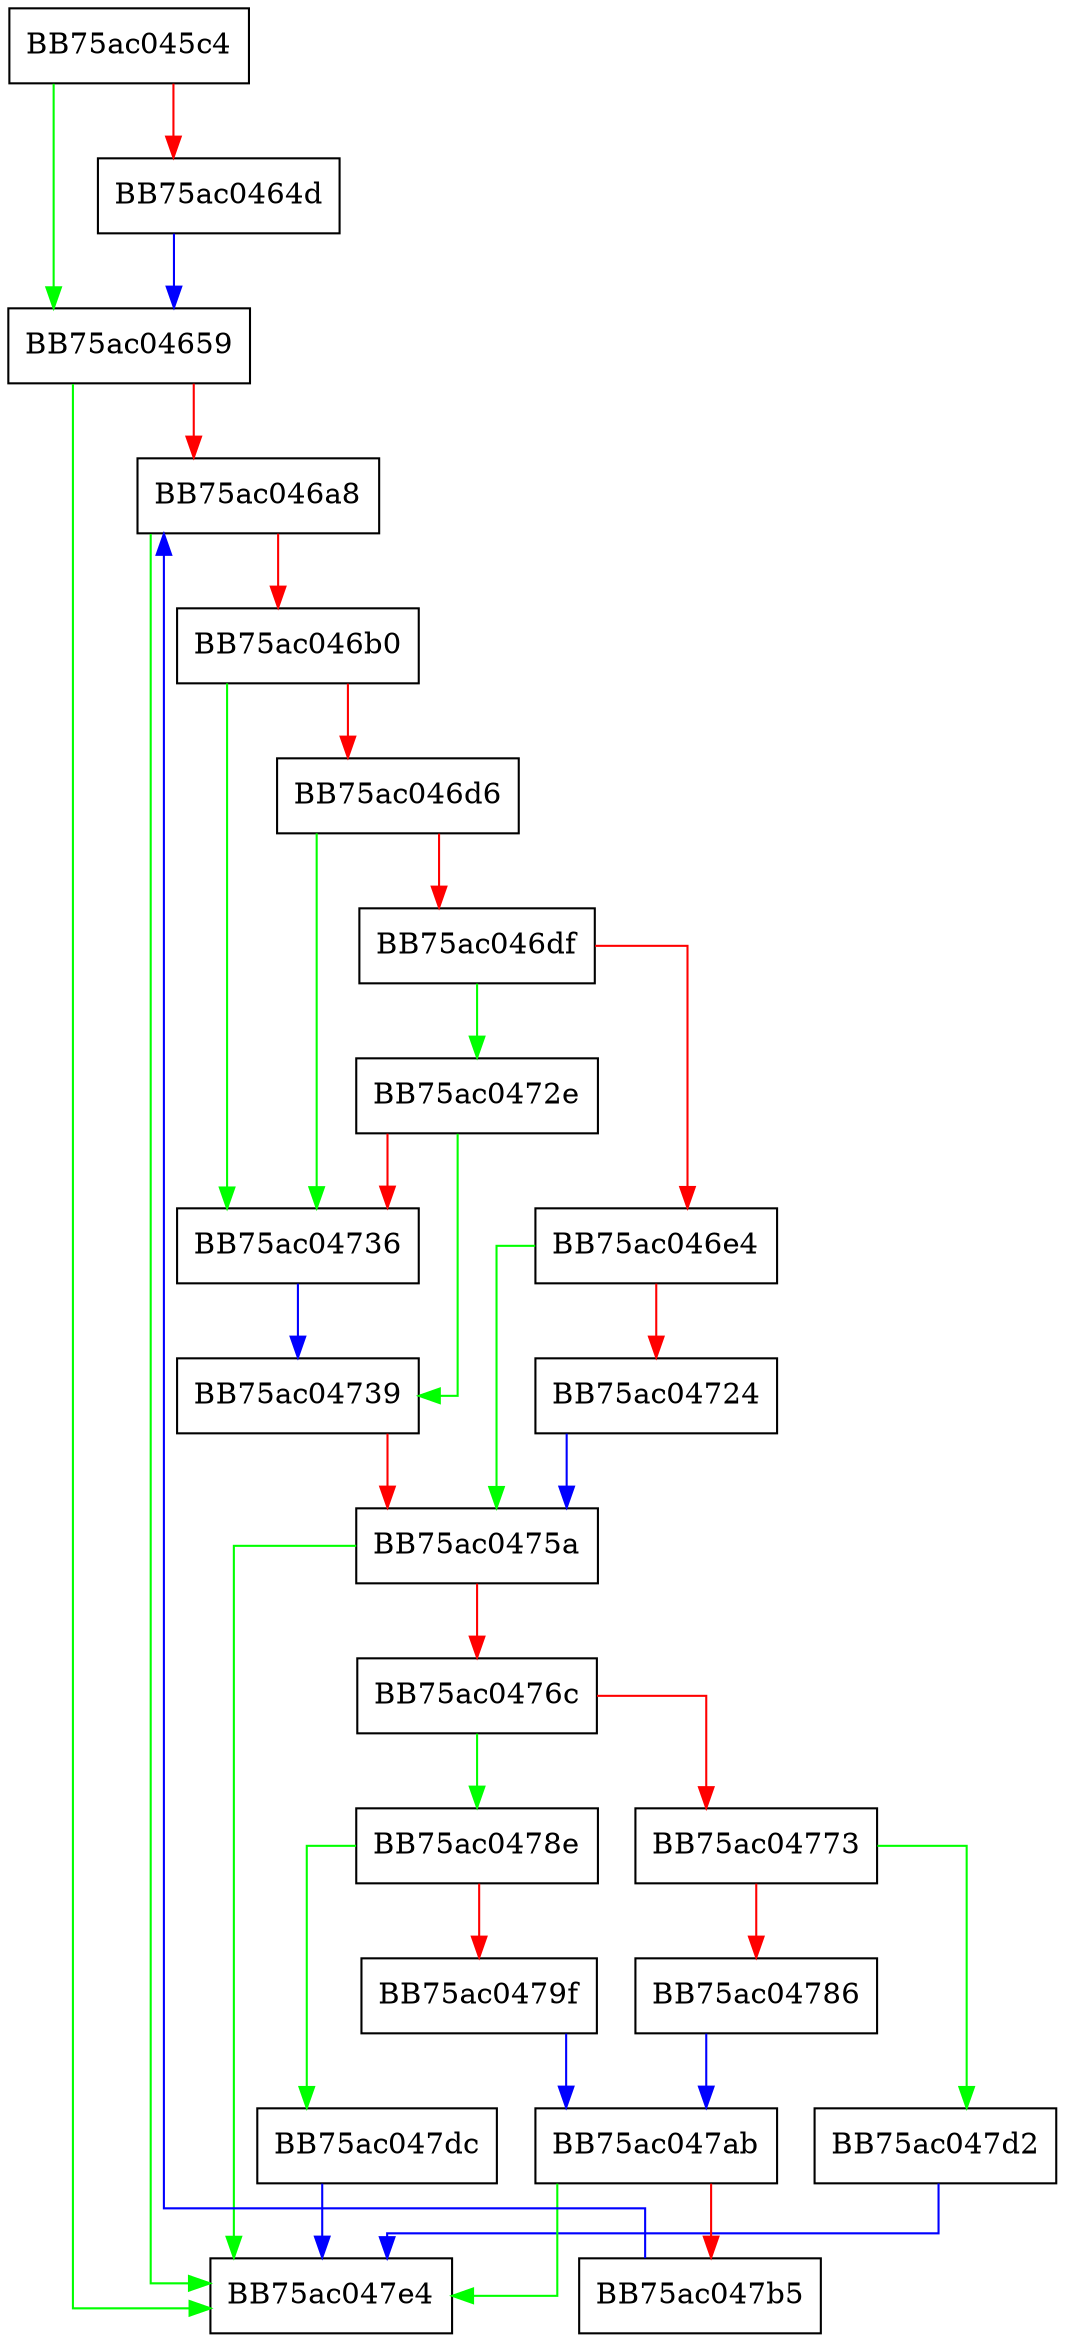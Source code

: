 digraph ZSTD_insertDUBT1 {
  node [shape="box"];
  graph [splines=ortho];
  BB75ac045c4 -> BB75ac04659 [color="green"];
  BB75ac045c4 -> BB75ac0464d [color="red"];
  BB75ac0464d -> BB75ac04659 [color="blue"];
  BB75ac04659 -> BB75ac047e4 [color="green"];
  BB75ac04659 -> BB75ac046a8 [color="red"];
  BB75ac046a8 -> BB75ac047e4 [color="green"];
  BB75ac046a8 -> BB75ac046b0 [color="red"];
  BB75ac046b0 -> BB75ac04736 [color="green"];
  BB75ac046b0 -> BB75ac046d6 [color="red"];
  BB75ac046d6 -> BB75ac04736 [color="green"];
  BB75ac046d6 -> BB75ac046df [color="red"];
  BB75ac046df -> BB75ac0472e [color="green"];
  BB75ac046df -> BB75ac046e4 [color="red"];
  BB75ac046e4 -> BB75ac0475a [color="green"];
  BB75ac046e4 -> BB75ac04724 [color="red"];
  BB75ac04724 -> BB75ac0475a [color="blue"];
  BB75ac0472e -> BB75ac04739 [color="green"];
  BB75ac0472e -> BB75ac04736 [color="red"];
  BB75ac04736 -> BB75ac04739 [color="blue"];
  BB75ac04739 -> BB75ac0475a [color="red"];
  BB75ac0475a -> BB75ac047e4 [color="green"];
  BB75ac0475a -> BB75ac0476c [color="red"];
  BB75ac0476c -> BB75ac0478e [color="green"];
  BB75ac0476c -> BB75ac04773 [color="red"];
  BB75ac04773 -> BB75ac047d2 [color="green"];
  BB75ac04773 -> BB75ac04786 [color="red"];
  BB75ac04786 -> BB75ac047ab [color="blue"];
  BB75ac0478e -> BB75ac047dc [color="green"];
  BB75ac0478e -> BB75ac0479f [color="red"];
  BB75ac0479f -> BB75ac047ab [color="blue"];
  BB75ac047ab -> BB75ac047e4 [color="green"];
  BB75ac047ab -> BB75ac047b5 [color="red"];
  BB75ac047b5 -> BB75ac046a8 [color="blue"];
  BB75ac047d2 -> BB75ac047e4 [color="blue"];
  BB75ac047dc -> BB75ac047e4 [color="blue"];
}